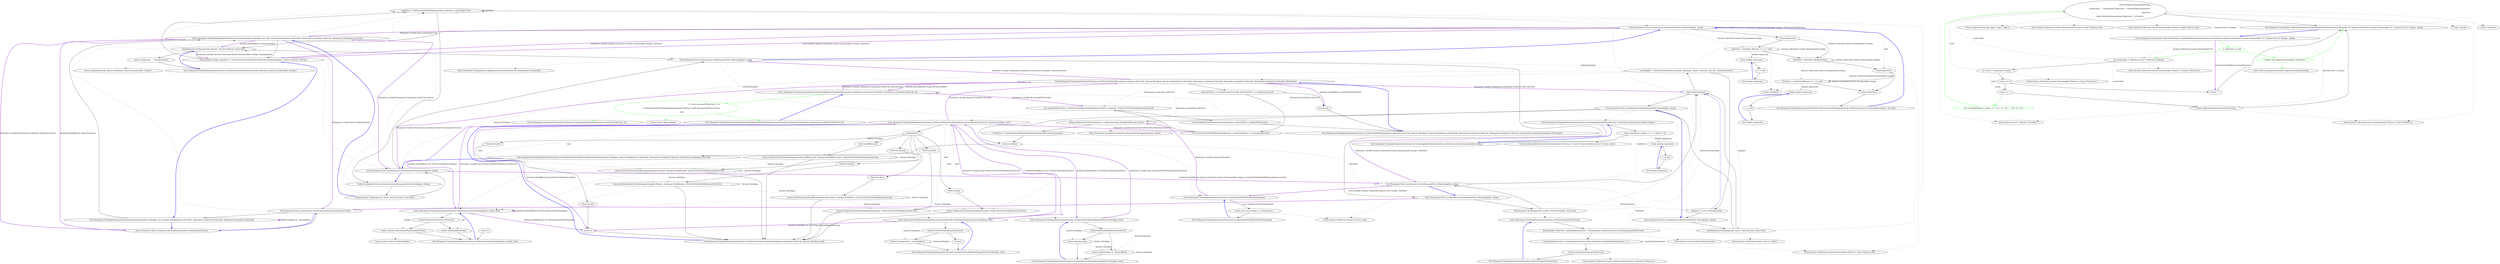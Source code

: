 digraph  {
m0_5 [cluster="Humanizer.TimeSpanHumanizeExtensions.Humanize(System.TimeSpan, int, bool, System.Globalization.CultureInfo, Humanizer.Localisation.TimeUnit, Humanizer.Localisation.TimeUnit)", file="TimeSpanHumanizeExtensions.cs", label="timeParts = SetPrecisionOfTimeSpan(timeParts, precision, countEmptyUnits)", span="45-45"];
m0_27 [cluster="System.Collections.Generic.List<T>.List()", file="TimeSpanHumanizeExtensions.cs", label="Entry System.Collections.Generic.List<T>.List()", span="0-0"];
m0_47 [cluster="Humanizer.TimeSpanHumanizeExtensions.BuildFormatTimePart(Humanizer.Localisation.Formatters.IFormatter, Humanizer.Localisation.TimeUnit, int)", file="TimeSpanHumanizeExtensions.cs", label="Entry Humanizer.TimeSpanHumanizeExtensions.BuildFormatTimePart(Humanizer.Localisation.Formatters.IFormatter, Humanizer.Localisation.TimeUnit, int)", span="155-155"];
m0_82 [cluster="Humanizer.TimeSpanHumanizeExtensions.BuildFormatTimePart(Humanizer.Localisation.Formatters.IFormatter, Humanizer.Localisation.TimeUnit, int)", color=green, community=0, file="TimeSpanHumanizeExtensions.cs", label="17: return amountOfTimeUnits != 0\r\n                ? cultureFormatter.TimeSpanHumanize(timeUnitType, Math.Abs(amountOfTimeUnits))\r\n                : null;", span="158-160"];
m0_83 [cluster="Humanizer.TimeSpanHumanizeExtensions.BuildFormatTimePart(Humanizer.Localisation.Formatters.IFormatter, Humanizer.Localisation.TimeUnit, int)", file="TimeSpanHumanizeExtensions.cs", label="Exit Humanizer.TimeSpanHumanizeExtensions.BuildFormatTimePart(Humanizer.Localisation.Formatters.IFormatter, Humanizer.Localisation.TimeUnit, int)", span="155-155"];
m0_2 [cluster="Humanizer.TimeSpanHumanizeExtensions.Humanize(System.TimeSpan, int, System.Globalization.CultureInfo, Humanizer.Localisation.TimeUnit, Humanizer.Localisation.TimeUnit)", file="TimeSpanHumanizeExtensions.cs", label="Exit Humanizer.TimeSpanHumanizeExtensions.Humanize(System.TimeSpan, int, System.Globalization.CultureInfo, Humanizer.Localisation.TimeUnit, Humanizer.Localisation.TimeUnit)", span="27-27"];
m0_3 [cluster="Humanizer.TimeSpanHumanizeExtensions.Humanize(System.TimeSpan, int, bool, System.Globalization.CultureInfo, Humanizer.Localisation.TimeUnit, Humanizer.Localisation.TimeUnit)", file="TimeSpanHumanizeExtensions.cs", label="Entry Humanizer.TimeSpanHumanizeExtensions.Humanize(System.TimeSpan, int, bool, System.Globalization.CultureInfo, Humanizer.Localisation.TimeUnit, Humanizer.Localisation.TimeUnit)", span="42-42"];
m0_4 [cluster="Humanizer.TimeSpanHumanizeExtensions.Humanize(System.TimeSpan, int, bool, System.Globalization.CultureInfo, Humanizer.Localisation.TimeUnit, Humanizer.Localisation.TimeUnit)", file="TimeSpanHumanizeExtensions.cs", label="IEnumerable<string> timeParts = CreateTheTimePartsWithUperAndLowerLimits(timeSpan, culture, maxUnit, minUnit)", span="44-44"];
m0_66 [cluster="Humanizer.TimeSpanHumanizeExtensions.GetSpecialCaseDaysAsInteger(System.TimeSpan, bool)", file="TimeSpanHumanizeExtensions.cs", label="Entry Humanizer.TimeSpanHumanizeExtensions.GetSpecialCaseDaysAsInteger(System.TimeSpan, bool)", span="129-129"];
m0_72 [cluster="Humanizer.TimeSpanHumanizeExtensions.GetSpecialCaseDaysAsInteger(System.TimeSpan, bool)", file="TimeSpanHumanizeExtensions.cs", label=isTimeUnitToGetTheMaximumTimeUnit, span="131-131"];
m0_73 [cluster="Humanizer.TimeSpanHumanizeExtensions.GetSpecialCaseDaysAsInteger(System.TimeSpan, bool)", file="TimeSpanHumanizeExtensions.cs", label="return timespan.Days;", span="133-133"];
m0_74 [cluster="Humanizer.TimeSpanHumanizeExtensions.GetSpecialCaseDaysAsInteger(System.TimeSpan, bool)", file="TimeSpanHumanizeExtensions.cs", label="return timespan.Days % _daysInAWeek;", span="135-135"];
m0_75 [cluster="Humanizer.TimeSpanHumanizeExtensions.GetSpecialCaseDaysAsInteger(System.TimeSpan, bool)", file="TimeSpanHumanizeExtensions.cs", label="Exit Humanizer.TimeSpanHumanizeExtensions.GetSpecialCaseDaysAsInteger(System.TimeSpan, bool)", span="129-129"];
m0_90 [cluster="System.Collections.Generic.IEnumerable<TSource>.Count<TSource>(System.Func<TSource, bool>)", file="TimeSpanHumanizeExtensions.cs", label="Entry System.Collections.Generic.IEnumerable<TSource>.Count<TSource>(System.Func<TSource, bool>)", span="0-0"];
m0_39 [cluster="System.Collections.Generic.IEnumerable<TSource>.Reverse<TSource>()", file="TimeSpanHumanizeExtensions.cs", label="Entry System.Collections.Generic.IEnumerable<TSource>.Reverse<TSource>()", span="0-0"];
m0_81 [cluster="System.Convert.ToInt32(double)", file="TimeSpanHumanizeExtensions.cs", label="Entry System.Convert.ToInt32(double)", span="0-0"];
m0_37 [cluster="System.Enum.GetValues(System.Type)", file="TimeSpanHumanizeExtensions.cs", label="Entry System.Enum.GetValues(System.Type)", span="0-0"];
m0_0 [cluster="Humanizer.Tests.Localisation.he.DateHumanizeTests.DateHumanizeTests()", file="TimeSpanHumanizeExtensions.cs", label="Entry Humanizer.Tests.Localisation.he.DateHumanizeTests.DateHumanizeTests()", span="9-9"];
m0_1 [cluster="Humanizer.Tests.Localisation.he.DateHumanizeTests.DateHumanizeTests()", file="TimeSpanHumanizeExtensions.cs", label="Exit Humanizer.Tests.Localisation.he.DateHumanizeTests.DateHumanizeTests()", span="9-9"];
m0_15 [cluster="Humanizer.TimeSpanHumanizeExtensions.CreateTheTimePartsWithUperAndLowerLimits(System.TimeSpan, System.Globalization.CultureInfo, Humanizer.Localisation.TimeUnit, Humanizer.Localisation.TimeUnit)", file="TimeSpanHumanizeExtensions.cs", label=timeUnitsEnumTypes, span="57-57"];
m0_16 [cluster="Humanizer.TimeSpanHumanizeExtensions.CreateTheTimePartsWithUperAndLowerLimits(System.TimeSpan, System.Globalization.CultureInfo, Humanizer.Localisation.TimeUnit, Humanizer.Localisation.TimeUnit)", file="TimeSpanHumanizeExtensions.cs", label="var timepart = GetTimeUnitPart(timeUnitType, timespan, culture, maxUnit, minUnit, cultureFormatter)", span="59-59"];
m0_17 [cluster="Humanizer.TimeSpanHumanizeExtensions.CreateTheTimePartsWithUperAndLowerLimits(System.TimeSpan, System.Globalization.CultureInfo, Humanizer.Localisation.TimeUnit, Humanizer.Localisation.TimeUnit)", file="TimeSpanHumanizeExtensions.cs", label="timepart != null || firstValueFound", span="61-61"];
m0_9 [cluster="Humanizer.Tests.Localisation.he.DateHumanizeTests.MinutesAgo(int, string)", file="TimeSpanHumanizeExtensions.cs", label="Entry Humanizer.Tests.Localisation.he.DateHumanizeTests.MinutesAgo(int, string)", span="36-36"];
m0_94 [cluster="Humanizer.TimeSpanHumanizeExtensions.SetPrecisionOfTimeSpan(System.Collections.Generic.IEnumerable<string>, int, bool)", file="TimeSpanHumanizeExtensions.cs", label="!countEmptyUnits", span="175-175"];
m0_95 [cluster="Humanizer.TimeSpanHumanizeExtensions.SetPrecisionOfTimeSpan(System.Collections.Generic.IEnumerable<string>, int, bool)", file="TimeSpanHumanizeExtensions.cs", label="timeParts = timeParts.Where(x => x != null)", span="176-176"];
m0_96 [cluster="Humanizer.TimeSpanHumanizeExtensions.SetPrecisionOfTimeSpan(System.Collections.Generic.IEnumerable<string>, int, bool)", file="TimeSpanHumanizeExtensions.cs", label="timeParts = timeParts.Take(precision)", span="177-177"];
m0_97 [cluster="Humanizer.TimeSpanHumanizeExtensions.SetPrecisionOfTimeSpan(System.Collections.Generic.IEnumerable<string>, int, bool)", file="TimeSpanHumanizeExtensions.cs", label=countEmptyUnits, span="178-178"];
m0_99 [cluster="Humanizer.TimeSpanHumanizeExtensions.SetPrecisionOfTimeSpan(System.Collections.Generic.IEnumerable<string>, int, bool)", file="TimeSpanHumanizeExtensions.cs", label="return timeParts;", span="181-181"];
m0_98 [cluster="Humanizer.TimeSpanHumanizeExtensions.SetPrecisionOfTimeSpan(System.Collections.Generic.IEnumerable<string>, int, bool)", file="TimeSpanHumanizeExtensions.cs", label="timeParts = timeParts.Where(x => x != null)", span="179-179"];
m0_100 [cluster="Humanizer.TimeSpanHumanizeExtensions.SetPrecisionOfTimeSpan(System.Collections.Generic.IEnumerable<string>, int, bool)", file="TimeSpanHumanizeExtensions.cs", label="Exit Humanizer.TimeSpanHumanizeExtensions.SetPrecisionOfTimeSpan(System.Collections.Generic.IEnumerable<string>, int, bool)", span="173-173"];
m0_6 [cluster="Humanizer.Tests.Localisation.he.DateHumanizeTests.HoursAgo(int, string)", file="TimeSpanHumanizeExtensions.cs", label="Entry Humanizer.Tests.Localisation.he.DateHumanizeTests.HoursAgo(int, string)", span="26-26"];
m0_7 [cluster="Humanizer.Tests.Localisation.he.DateHumanizeTests.HoursAgo(int, string)", file="TimeSpanHumanizeExtensions.cs", label="DateHumanize.Verify(expected, hours, TimeUnit.Hour, Tense.Past)", span="28-28"];
m0_10 [cluster="Humanizer.Tests.Localisation.he.DateHumanizeTests.MinutesAgo(int, string)", file="TimeSpanHumanizeExtensions.cs", label="DateHumanize.Verify(expected, minutes, TimeUnit.Minute, Tense.Past)", span="38-38"];
m0_108 [cluster="Humanizer.TimeSpanHumanizeExtensions.ConcatenateTimeSpanParts(System.Collections.Generic.IEnumerable<string>)", file="TimeSpanHumanizeExtensions.cs", label="return string.Join('', '', timeSpanParts);", span="186-186"];
m0_109 [cluster="Humanizer.TimeSpanHumanizeExtensions.ConcatenateTimeSpanParts(System.Collections.Generic.IEnumerable<string>)", file="TimeSpanHumanizeExtensions.cs", label="Exit Humanizer.TimeSpanHumanizeExtensions.ConcatenateTimeSpanParts(System.Collections.Generic.IEnumerable<string>)", span="184-184"];
m0_67 [cluster="Humanizer.TimeSpanHumanizeExtensions.GetSpecialCaseWeeksAsInteger(System.TimeSpan, bool)", file="TimeSpanHumanizeExtensions.cs", label="Entry Humanizer.TimeSpanHumanizeExtensions.GetSpecialCaseWeeksAsInteger(System.TimeSpan, bool)", span="119-119"];
m0_68 [cluster="Humanizer.TimeSpanHumanizeExtensions.GetSpecialCaseWeeksAsInteger(System.TimeSpan, bool)", file="TimeSpanHumanizeExtensions.cs", label=isTimeUnitToGetTheMaximumTimeUnit, span="121-121"];
m0_69 [cluster="Humanizer.TimeSpanHumanizeExtensions.GetSpecialCaseWeeksAsInteger(System.TimeSpan, bool)", file="TimeSpanHumanizeExtensions.cs", label="return timespan.Days / _daysInAWeek;", span="123-123"];
m0_70 [cluster="Humanizer.TimeSpanHumanizeExtensions.GetSpecialCaseWeeksAsInteger(System.TimeSpan, bool)", file="TimeSpanHumanizeExtensions.cs", label="return 0;", span="126-126"];
m0_71 [cluster="Humanizer.TimeSpanHumanizeExtensions.GetSpecialCaseWeeksAsInteger(System.TimeSpan, bool)", file="TimeSpanHumanizeExtensions.cs", label="Exit Humanizer.TimeSpanHumanizeExtensions.GetSpecialCaseWeeksAsInteger(System.TimeSpan, bool)", span="119-119"];
m0_85 [cluster="Humanizer.Localisation.Formatters.IFormatter.TimeSpanHumanize(Humanizer.Localisation.TimeUnit, int)", file="TimeSpanHumanizeExtensions.cs", label="Entry Humanizer.Localisation.Formatters.IFormatter.TimeSpanHumanize(Humanizer.Localisation.TimeUnit, int)", span="36-36"];
m0_101 [cluster="Unk.Where", file="TimeSpanHumanizeExtensions.cs", label="Entry Unk.Where", span=""];
m0_8 [cluster="Humanizer.Tests.Localisation.he.DateHumanizeTests.HoursAgo(int, string)", file="TimeSpanHumanizeExtensions.cs", label="Exit Humanizer.Tests.Localisation.he.DateHumanizeTests.HoursAgo(int, string)", span="26-26"];
m0_11 [cluster="Humanizer.Tests.Localisation.he.DateHumanizeTests.MinutesAgo(int, string)", file="TimeSpanHumanizeExtensions.cs", label="Exit Humanizer.Tests.Localisation.he.DateHumanizeTests.MinutesAgo(int, string)", span="36-36"];
m0_19 [cluster="Humanizer.Tests.Localisation.he.DateHumanizeTests.YearsAgo(int, string)", file="TimeSpanHumanizeExtensions.cs", label="DateHumanize.Verify(expected, years, TimeUnit.Year, Tense.Past)", span="68-68"];
m0_13 [cluster="Humanizer.Tests.Localisation.he.DateHumanizeTests.MonthsAgo(int, string)", file="TimeSpanHumanizeExtensions.cs", label="DateHumanize.Verify(expected, months, TimeUnit.Month, Tense.Past)", span="48-48"];
m0_14 [cluster="Humanizer.Tests.Localisation.he.DateHumanizeTests.MonthsAgo(int, string)", file="TimeSpanHumanizeExtensions.cs", label="Exit Humanizer.Tests.Localisation.he.DateHumanizeTests.MonthsAgo(int, string)", span="46-46"];
m0_20 [cluster="Humanizer.Tests.Localisation.he.DateHumanizeTests.YearsAgo(int, string)", file="TimeSpanHumanizeExtensions.cs", label="Exit Humanizer.Tests.Localisation.he.DateHumanizeTests.YearsAgo(int, string)", span="66-66"];
m0_12 [cluster="Humanizer.Tests.Localisation.he.DateHumanizeTests.MonthsAgo(int, string)", file="TimeSpanHumanizeExtensions.cs", label="Entry Humanizer.Tests.Localisation.he.DateHumanizeTests.MonthsAgo(int, string)", span="46-46"];
m0_21 [cluster="Humanizer.TimeSpanHumanizeExtensions.CreateTheTimePartsWithUperAndLowerLimits(System.TimeSpan, System.Globalization.CultureInfo, Humanizer.Localisation.TimeUnit, Humanizer.Localisation.TimeUnit)", file="TimeSpanHumanizeExtensions.cs", label="string noTimeValueCultureFarmated = cultureFormatter.TimeSpanHumanize_Zero()", span="69-69"];
m0_18 [cluster="Humanizer.Tests.Localisation.he.DateHumanizeTests.YearsAgo(int, string)", file="TimeSpanHumanizeExtensions.cs", label="Entry Humanizer.Tests.Localisation.he.DateHumanizeTests.YearsAgo(int, string)", span="66-66"];
m0_23 [cluster="Humanizer.TimeSpanHumanizeExtensions.CreateTheTimePartsWithUperAndLowerLimits(System.TimeSpan, System.Globalization.CultureInfo, Humanizer.Localisation.TimeUnit, Humanizer.Localisation.TimeUnit)", file="TimeSpanHumanizeExtensions.cs", label="return timeParts;", span="72-72"];
m0_22 [cluster="Humanizer.TimeSpanHumanizeExtensions.CreateTheTimePartsWithUperAndLowerLimits(System.TimeSpan, System.Globalization.CultureInfo, Humanizer.Localisation.TimeUnit, Humanizer.Localisation.TimeUnit)", file="TimeSpanHumanizeExtensions.cs", label="timeParts = CreateTimePartsWithNoTimeValue(noTimeValueCultureFarmated)", span="70-70"];
m0_24 [cluster="Humanizer.TimeSpanHumanizeExtensions.CreateTheTimePartsWithUperAndLowerLimits(System.TimeSpan, System.Globalization.CultureInfo, Humanizer.Localisation.TimeUnit, Humanizer.Localisation.TimeUnit)", file="TimeSpanHumanizeExtensions.cs", label="Exit Humanizer.TimeSpanHumanizeExtensions.CreateTheTimePartsWithUperAndLowerLimits(System.TimeSpan, System.Globalization.CultureInfo, Humanizer.Localisation.TimeUnit, Humanizer.Localisation.TimeUnit)", span="50-50"];
m0_84 [cluster="System.Math.Abs(int)", file="TimeSpanHumanizeExtensions.cs", label="Entry System.Math.Abs(int)", span="0-0"];
m0_38 [cluster="System.Collections.Generic.IEnumerable<TSource>.Take<TSource>(int)", file="TimeSpanHumanizeExtensions.cs", label="Entry System.Collections.Generic.IEnumerable<TSource>.Take<TSource>(int)", span="0-0"];
m0_110 [cluster="string.Join(string, System.Collections.Generic.IEnumerable<string>)", file="TimeSpanHumanizeExtensions.cs", label="Entry string.Join(string, System.Collections.Generic.IEnumerable<string>)", span="0-0"];
m0_26 [cluster="Humanizer.TimeSpanHumanizeExtensions.GetEnumTypesForTimeUnit()", file="TimeSpanHumanizeExtensions.cs", label="Entry Humanizer.TimeSpanHumanizeExtensions.GetEnumTypesForTimeUnit()", span="75-75"];
m0_33 [cluster="Humanizer.TimeSpanHumanizeExtensions.GetEnumTypesForTimeUnit()", file="TimeSpanHumanizeExtensions.cs", label="IEnumerable<TimeUnit> enumTypeEnumerator = (IEnumerable<TimeUnit>)Enum.GetValues(typeof(TimeUnit))", span="77-77"];
m0_35 [cluster="Humanizer.TimeSpanHumanizeExtensions.GetEnumTypesForTimeUnit()", file="TimeSpanHumanizeExtensions.cs", label="return enumTypeEnumerator.Reverse();", span="80-80"];
m0_34 [cluster="Humanizer.TimeSpanHumanizeExtensions.GetEnumTypesForTimeUnit()", file="TimeSpanHumanizeExtensions.cs", label="enumTypeEnumerator = enumTypeEnumerator.Take(_lastTimeUnitTypeIndexImplemented + 1)", span="78-78"];
m0_36 [cluster="Humanizer.TimeSpanHumanizeExtensions.GetEnumTypesForTimeUnit()", file="TimeSpanHumanizeExtensions.cs", label="Exit Humanizer.TimeSpanHumanizeExtensions.GetEnumTypesForTimeUnit()", span="75-75"];
m0_46 [cluster="Humanizer.TimeSpanHumanizeExtensions.GetTimeUnitNumericalValue(Humanizer.Localisation.TimeUnit, System.TimeSpan, bool)", file="TimeSpanHumanizeExtensions.cs", label="Entry Humanizer.TimeSpanHumanizeExtensions.GetTimeUnitNumericalValue(Humanizer.Localisation.TimeUnit, System.TimeSpan, bool)", span="94-94"];
m0_48 [cluster="Humanizer.TimeSpanHumanizeExtensions.GetTimeUnitNumericalValue(Humanizer.Localisation.TimeUnit, System.TimeSpan, bool)", file="TimeSpanHumanizeExtensions.cs", label=timeUnitToGet, span="96-96"];
m0_50 [cluster="Humanizer.TimeSpanHumanizeExtensions.GetTimeUnitNumericalValue(Humanizer.Localisation.TimeUnit, System.TimeSpan, bool)", file="TimeSpanHumanizeExtensions.cs", label="return GetNormalCaseTimeAsInteger(timespan.Milliseconds, timespan.TotalMilliseconds, isTimeUnitToGetTheMaximumTimeUnit);", span="99-99"];
m0_52 [cluster="Humanizer.TimeSpanHumanizeExtensions.GetTimeUnitNumericalValue(Humanizer.Localisation.TimeUnit, System.TimeSpan, bool)", file="TimeSpanHumanizeExtensions.cs", label="return GetNormalCaseTimeAsInteger(timespan.Seconds, timespan.TotalSeconds, isTimeUnitToGetTheMaximumTimeUnit);", span="101-101"];
m0_54 [cluster="Humanizer.TimeSpanHumanizeExtensions.GetTimeUnitNumericalValue(Humanizer.Localisation.TimeUnit, System.TimeSpan, bool)", file="TimeSpanHumanizeExtensions.cs", label="return GetNormalCaseTimeAsInteger(timespan.Minutes, timespan.TotalMinutes, isTimeUnitToGetTheMaximumTimeUnit);", span="103-103"];
m0_56 [cluster="Humanizer.TimeSpanHumanizeExtensions.GetTimeUnitNumericalValue(Humanizer.Localisation.TimeUnit, System.TimeSpan, bool)", file="TimeSpanHumanizeExtensions.cs", label="return GetNormalCaseTimeAsInteger(timespan.Hours, timespan.TotalHours, isTimeUnitToGetTheMaximumTimeUnit);", span="105-105"];
m0_58 [cluster="Humanizer.TimeSpanHumanizeExtensions.GetTimeUnitNumericalValue(Humanizer.Localisation.TimeUnit, System.TimeSpan, bool)", file="TimeSpanHumanizeExtensions.cs", label="return GetSpecialCaseDaysAsInteger(timespan, isTimeUnitToGetTheMaximumTimeUnit);", span="107-107"];
m0_60 [cluster="Humanizer.TimeSpanHumanizeExtensions.GetTimeUnitNumericalValue(Humanizer.Localisation.TimeUnit, System.TimeSpan, bool)", file="TimeSpanHumanizeExtensions.cs", label="return GetSpecialCaseWeeksAsInteger(timespan, isTimeUnitToGetTheMaximumTimeUnit);", span="109-109"];
m0_63 [cluster="Humanizer.TimeSpanHumanizeExtensions.GetTimeUnitNumericalValue(Humanizer.Localisation.TimeUnit, System.TimeSpan, bool)", file="TimeSpanHumanizeExtensions.cs", label="return 0;", span="115-115"];
m0_49 [cluster="Humanizer.TimeSpanHumanizeExtensions.GetTimeUnitNumericalValue(Humanizer.Localisation.TimeUnit, System.TimeSpan, bool)", file="TimeSpanHumanizeExtensions.cs", label="TimeUnit.Millisecond", span="98-98"];
m0_51 [cluster="Humanizer.TimeSpanHumanizeExtensions.GetTimeUnitNumericalValue(Humanizer.Localisation.TimeUnit, System.TimeSpan, bool)", file="TimeSpanHumanizeExtensions.cs", label="TimeUnit.Second", span="100-100"];
m0_53 [cluster="Humanizer.TimeSpanHumanizeExtensions.GetTimeUnitNumericalValue(Humanizer.Localisation.TimeUnit, System.TimeSpan, bool)", file="TimeSpanHumanizeExtensions.cs", label="TimeUnit.Minute", span="102-102"];
m0_55 [cluster="Humanizer.TimeSpanHumanizeExtensions.GetTimeUnitNumericalValue(Humanizer.Localisation.TimeUnit, System.TimeSpan, bool)", file="TimeSpanHumanizeExtensions.cs", label="TimeUnit.Hour", span="104-104"];
m0_57 [cluster="Humanizer.TimeSpanHumanizeExtensions.GetTimeUnitNumericalValue(Humanizer.Localisation.TimeUnit, System.TimeSpan, bool)", file="TimeSpanHumanizeExtensions.cs", label="TimeUnit.Day", span="106-106"];
m0_59 [cluster="Humanizer.TimeSpanHumanizeExtensions.GetTimeUnitNumericalValue(Humanizer.Localisation.TimeUnit, System.TimeSpan, bool)", file="TimeSpanHumanizeExtensions.cs", label="TimeUnit.Week", span="108-108"];
m0_61 [cluster="Humanizer.TimeSpanHumanizeExtensions.GetTimeUnitNumericalValue(Humanizer.Localisation.TimeUnit, System.TimeSpan, bool)", file="TimeSpanHumanizeExtensions.cs", label="TimeUnit.Month", span="110-110"];
m0_62 [cluster="Humanizer.TimeSpanHumanizeExtensions.GetTimeUnitNumericalValue(Humanizer.Localisation.TimeUnit, System.TimeSpan, bool)", file="TimeSpanHumanizeExtensions.cs", label="TimeUnit.Year", span="112-112"];
m0_64 [cluster="Humanizer.TimeSpanHumanizeExtensions.GetTimeUnitNumericalValue(Humanizer.Localisation.TimeUnit, System.TimeSpan, bool)", file="TimeSpanHumanizeExtensions.cs", label="Exit Humanizer.TimeSpanHumanizeExtensions.GetTimeUnitNumericalValue(Humanizer.Localisation.TimeUnit, System.TimeSpan, bool)", span="94-94"];
m0_105 [cluster="lambda expression", file="TimeSpanHumanizeExtensions.cs", label="Entry lambda expression", span="179-179"];
m0_91 [cluster="lambda expression", file="TimeSpanHumanizeExtensions.cs", label="Entry lambda expression", span="170-170"];
m0_102 [cluster="lambda expression", file="TimeSpanHumanizeExtensions.cs", label="Entry lambda expression", span="176-176"];
m0_93 [cluster="lambda expression", file="TimeSpanHumanizeExtensions.cs", label="Exit lambda expression", span="170-170"];
m0_92 [cluster="lambda expression", file="TimeSpanHumanizeExtensions.cs", label="x != null", span="170-170"];
m0_104 [cluster="lambda expression", file="TimeSpanHumanizeExtensions.cs", label="Exit lambda expression", span="176-176"];
m0_103 [cluster="lambda expression", file="TimeSpanHumanizeExtensions.cs", label="x != null", span="176-176"];
m0_106 [cluster="lambda expression", file="TimeSpanHumanizeExtensions.cs", label="x != null", span="179-179"];
m0_107 [cluster="lambda expression", file="TimeSpanHumanizeExtensions.cs", label="Exit lambda expression", span="179-179"];
m0_32 [cluster="Humanizer.TimeSpanHumanizeExtensions.CreateTimePartsWithNoTimeValue(string)", file="TimeSpanHumanizeExtensions.cs", label="Entry Humanizer.TimeSpanHumanizeExtensions.CreateTimePartsWithNoTimeValue(string)", span="163-163"];
m0_86 [cluster="Humanizer.TimeSpanHumanizeExtensions.CreateTimePartsWithNoTimeValue(string)", file="TimeSpanHumanizeExtensions.cs", label="return new List<string>() { noTimeValue };", span="165-165"];
m0_87 [cluster="Humanizer.TimeSpanHumanizeExtensions.CreateTimePartsWithNoTimeValue(string)", file="TimeSpanHumanizeExtensions.cs", label="Exit Humanizer.TimeSpanHumanizeExtensions.CreateTimePartsWithNoTimeValue(string)", span="163-163"];
m0_25 [cluster="Humanizer.Configuration.Configurator.GetFormatter(System.Globalization.CultureInfo)", file="TimeSpanHumanizeExtensions.cs", label="Entry Humanizer.Configuration.Configurator.GetFormatter(System.Globalization.CultureInfo)", span="66-66"];
m0_30 [cluster="Humanizer.TimeSpanHumanizeExtensions.IsContainingOnlyNullValue(System.Collections.Generic.IEnumerable<string>)", file="TimeSpanHumanizeExtensions.cs", label="Entry Humanizer.TimeSpanHumanizeExtensions.IsContainingOnlyNullValue(System.Collections.Generic.IEnumerable<string>)", span="168-168"];
m0_88 [cluster="Humanizer.TimeSpanHumanizeExtensions.IsContainingOnlyNullValue(System.Collections.Generic.IEnumerable<string>)", file="TimeSpanHumanizeExtensions.cs", label="return (timeParts.Count(x => x != null) == 0);", span="170-170"];
m0_89 [cluster="Humanizer.TimeSpanHumanizeExtensions.IsContainingOnlyNullValue(System.Collections.Generic.IEnumerable<string>)", file="TimeSpanHumanizeExtensions.cs", label="Exit Humanizer.TimeSpanHumanizeExtensions.IsContainingOnlyNullValue(System.Collections.Generic.IEnumerable<string>)", span="168-168"];
m0_28 [cluster="Humanizer.TimeSpanHumanizeExtensions.GetTimeUnitPart(Humanizer.Localisation.TimeUnit, System.TimeSpan, System.Globalization.CultureInfo, Humanizer.Localisation.TimeUnit, Humanizer.Localisation.TimeUnit, Humanizer.Localisation.Formatters.IFormatter)", file="TimeSpanHumanizeExtensions.cs", label="Entry Humanizer.TimeSpanHumanizeExtensions.GetTimeUnitPart(Humanizer.Localisation.TimeUnit, System.TimeSpan, System.Globalization.CultureInfo, Humanizer.Localisation.TimeUnit, Humanizer.Localisation.TimeUnit, Humanizer.Localisation.Formatters.IFormatter)", span="83-83"];
m0_43 [cluster="Humanizer.TimeSpanHumanizeExtensions.GetTimeUnitPart(Humanizer.Localisation.TimeUnit, System.TimeSpan, System.Globalization.CultureInfo, Humanizer.Localisation.TimeUnit, Humanizer.Localisation.TimeUnit, Humanizer.Localisation.Formatters.IFormatter)", file="TimeSpanHumanizeExtensions.cs", label="return BuildFormatTimePart(cultureFormatter, timeUnitToGet, numberOfTimeUnits);", span="89-89"];
m0_42 [cluster="Humanizer.TimeSpanHumanizeExtensions.GetTimeUnitPart(Humanizer.Localisation.TimeUnit, System.TimeSpan, System.Globalization.CultureInfo, Humanizer.Localisation.TimeUnit, Humanizer.Localisation.TimeUnit, Humanizer.Localisation.Formatters.IFormatter)", file="TimeSpanHumanizeExtensions.cs", label="var numberOfTimeUnits = GetTimeUnitNumericalValue(timeUnitToGet, timespan, isTimeUnitToGetTheMaximumTimeUnit)", span="88-88"];
m0_40 [cluster="Humanizer.TimeSpanHumanizeExtensions.GetTimeUnitPart(Humanizer.Localisation.TimeUnit, System.TimeSpan, System.Globalization.CultureInfo, Humanizer.Localisation.TimeUnit, Humanizer.Localisation.TimeUnit, Humanizer.Localisation.Formatters.IFormatter)", file="TimeSpanHumanizeExtensions.cs", label="timeUnitToGet <= maximumTimeUnit && timeUnitToGet >= minimumTimeUnit", span="85-85"];
m0_41 [cluster="Humanizer.TimeSpanHumanizeExtensions.GetTimeUnitPart(Humanizer.Localisation.TimeUnit, System.TimeSpan, System.Globalization.CultureInfo, Humanizer.Localisation.TimeUnit, Humanizer.Localisation.TimeUnit, Humanizer.Localisation.Formatters.IFormatter)", file="TimeSpanHumanizeExtensions.cs", label="var isTimeUnitToGetTheMaximumTimeUnit = (timeUnitToGet == maximumTimeUnit)", span="87-87"];
m0_44 [cluster="Humanizer.TimeSpanHumanizeExtensions.GetTimeUnitPart(Humanizer.Localisation.TimeUnit, System.TimeSpan, System.Globalization.CultureInfo, Humanizer.Localisation.TimeUnit, Humanizer.Localisation.TimeUnit, Humanizer.Localisation.Formatters.IFormatter)", file="TimeSpanHumanizeExtensions.cs", label="return null;", span="91-91"];
m0_45 [cluster="Humanizer.TimeSpanHumanizeExtensions.GetTimeUnitPart(Humanizer.Localisation.TimeUnit, System.TimeSpan, System.Globalization.CultureInfo, Humanizer.Localisation.TimeUnit, Humanizer.Localisation.TimeUnit, Humanizer.Localisation.Formatters.IFormatter)", file="TimeSpanHumanizeExtensions.cs", label="Exit Humanizer.TimeSpanHumanizeExtensions.GetTimeUnitPart(Humanizer.Localisation.TimeUnit, System.TimeSpan, System.Globalization.CultureInfo, Humanizer.Localisation.TimeUnit, Humanizer.Localisation.TimeUnit, Humanizer.Localisation.Formatters.IFormatter)", span="83-83"];
m0_29 [cluster="System.Collections.Generic.List<T>.Add(T)", file="TimeSpanHumanizeExtensions.cs", label="Entry System.Collections.Generic.List<T>.Add(T)", span="0-0"];
m0_31 [cluster="Humanizer.Localisation.Formatters.IFormatter.TimeSpanHumanize_Zero()", file="TimeSpanHumanizeExtensions.cs", label="Entry Humanizer.Localisation.Formatters.IFormatter.TimeSpanHumanize_Zero()", span="28-28"];
m0_65 [cluster="Humanizer.TimeSpanHumanizeExtensions.GetNormalCaseTimeAsInteger(int, double, bool)", file="TimeSpanHumanizeExtensions.cs", label="Entry Humanizer.TimeSpanHumanizeExtensions.GetNormalCaseTimeAsInteger(int, double, bool)", span="138-138"];
m0_76 [cluster="Humanizer.TimeSpanHumanizeExtensions.GetNormalCaseTimeAsInteger(int, double, bool)", file="TimeSpanHumanizeExtensions.cs", label=isTimeUnitToGetTheMaximumTimeUnit, span="140-140"];
m0_77 [cluster="Humanizer.TimeSpanHumanizeExtensions.GetNormalCaseTimeAsInteger(int, double, bool)", file="TimeSpanHumanizeExtensions.cs", label="return Convert.ToInt32(totalTimeNumberOfUnits);", span="144-144"];
m0_78 [cluster="Humanizer.TimeSpanHumanizeExtensions.GetNormalCaseTimeAsInteger(int, double, bool)", file="TimeSpanHumanizeExtensions.cs", label="return timeNumberOfUnits;", span="152-152"];
m0_79 [cluster="Humanizer.TimeSpanHumanizeExtensions.GetNormalCaseTimeAsInteger(int, double, bool)", file="TimeSpanHumanizeExtensions.cs", label="return 0;", span="149-149"];
m0_80 [cluster="Humanizer.TimeSpanHumanizeExtensions.GetNormalCaseTimeAsInteger(int, double, bool)", file="TimeSpanHumanizeExtensions.cs", label="Exit Humanizer.TimeSpanHumanizeExtensions.GetNormalCaseTimeAsInteger(int, double, bool)", span="138-138"];
m1_23 [cluster="string.Format(string, object, object, object)", file="TimeSpanHumanizeTests.cs", label="Entry string.Format(string, object, object, object)", span="0-0"];
m1_19 [cluster="System.Collections.Generic.IEnumerable<TSource>.Take<TSource>(int)", file="TimeSpanHumanizeTests.cs", label="Entry System.Collections.Generic.IEnumerable<TSource>.Take<TSource>(int)", span="0-0"];
m1_22 [cluster="System.Collections.Generic.IEnumerable<TSource>.Skip<TSource>(int)", file="TimeSpanHumanizeTests.cs", label="Entry System.Collections.Generic.IEnumerable<TSource>.Skip<TSource>(int)", span="0-0"];
m1_18 [cluster="System.Func<T, TResult>.Invoke(T)", file="TimeSpanHumanizeTests.cs", label="Entry System.Func<T, TResult>.Invoke(T)", span="0-0"];
m1_14 [cluster="System.ArgumentException.ArgumentException(string)", file="TimeSpanHumanizeTests.cs", label="Entry System.ArgumentException.ArgumentException(string)", span="0-0"];
m1_2 [cluster="Humanizer.Localisation.CollectionFormatters.OxfordStyleCollectionFormatter.Humanize<T>(System.Collections.Generic.IEnumerable<T>, System.Func<T, string>, string)", file="TimeSpanHumanizeTests.cs", label="Entry Humanizer.Localisation.CollectionFormatters.OxfordStyleCollectionFormatter.Humanize<T>(System.Collections.Generic.IEnumerable<T>, System.Func<T, string>, string)", span="13-13"];
m1_3 [cluster="Humanizer.Localisation.CollectionFormatters.OxfordStyleCollectionFormatter.Humanize<T>(System.Collections.Generic.IEnumerable<T>, System.Func<T, string>, string)", color=green, community=0, file="TimeSpanHumanizeTests.cs", label="3: collection == null", span="15-15"];
m1_4 [cluster="Humanizer.Localisation.CollectionFormatters.OxfordStyleCollectionFormatter.Humanize<T>(System.Collections.Generic.IEnumerable<T>, System.Func<T, string>, string)", color=green, community=0, file="TimeSpanHumanizeTests.cs", label="3: throw new ArgumentException(''collection'');", span="16-16"];
m1_5 [cluster="Humanizer.Localisation.CollectionFormatters.OxfordStyleCollectionFormatter.Humanize<T>(System.Collections.Generic.IEnumerable<T>, System.Func<T, string>, string)", file="TimeSpanHumanizeTests.cs", label="var enumerable = collection as T[] ?? collection.ToArray()", span="18-18"];
m1_11 [cluster="Humanizer.Localisation.CollectionFormatters.OxfordStyleCollectionFormatter.Humanize<T>(System.Collections.Generic.IEnumerable<T>, System.Func<T, string>, string)", color=green, community=0, file="TimeSpanHumanizeTests.cs", label="19: var formatString = count > 2 ? ''{0}, {1} {2}'' : ''{0} {1} {2}''", span="28-28"];
m1_6 [cluster="Humanizer.Localisation.CollectionFormatters.OxfordStyleCollectionFormatter.Humanize<T>(System.Collections.Generic.IEnumerable<T>, System.Func<T, string>, string)", file="TimeSpanHumanizeTests.cs", label="var count = enumerable.Count()", span="20-20"];
m1_9 [cluster="Humanizer.Localisation.CollectionFormatters.OxfordStyleCollectionFormatter.Humanize<T>(System.Collections.Generic.IEnumerable<T>, System.Func<T, string>, string)", file="TimeSpanHumanizeTests.cs", label="count == 1", span="25-25"];
m1_12 [cluster="Humanizer.Localisation.CollectionFormatters.OxfordStyleCollectionFormatter.Humanize<T>(System.Collections.Generic.IEnumerable<T>, System.Func<T, string>, string)", file="TimeSpanHumanizeTests.cs", label="return string.Format(formatString,\r\n                string.Join('', '', enumerable.Take(count - 1).Select(objectFormatter)),\r\n                separator,\r\n                objectFormatter(enumerable.Skip(count - 1).First()));", span="30-33"];
m1_10 [cluster="Humanizer.Localisation.CollectionFormatters.OxfordStyleCollectionFormatter.Humanize<T>(System.Collections.Generic.IEnumerable<T>, System.Func<T, string>, string)", file="TimeSpanHumanizeTests.cs", label="return objectFormatter(enumerable.First());", span="26-26"];
m1_8 [cluster="Humanizer.Localisation.CollectionFormatters.OxfordStyleCollectionFormatter.Humanize<T>(System.Collections.Generic.IEnumerable<T>, System.Func<T, string>, string)", file="TimeSpanHumanizeTests.cs", label="return '''';", span="23-23"];
m1_7 [cluster="Humanizer.Localisation.CollectionFormatters.OxfordStyleCollectionFormatter.Humanize<T>(System.Collections.Generic.IEnumerable<T>, System.Func<T, string>, string)", file="TimeSpanHumanizeTests.cs", label="count == 0", span="22-22"];
m1_13 [cluster="Humanizer.Localisation.CollectionFormatters.OxfordStyleCollectionFormatter.Humanize<T>(System.Collections.Generic.IEnumerable<T>, System.Func<T, string>, string)", file="TimeSpanHumanizeTests.cs", label="Exit Humanizer.Localisation.CollectionFormatters.OxfordStyleCollectionFormatter.Humanize<T>(System.Collections.Generic.IEnumerable<T>, System.Func<T, string>, string)", span="13-13"];
m1_21 [cluster="Unk.Join", file="TimeSpanHumanizeTests.cs", label="Entry Unk.Join", span=""];
m1_17 [cluster="System.Collections.Generic.IEnumerable<TSource>.First<TSource>()", file="TimeSpanHumanizeTests.cs", label="Entry System.Collections.Generic.IEnumerable<TSource>.First<TSource>()", span="0-0"];
m1_15 [cluster="System.Collections.Generic.IEnumerable<TSource>.ToArray<TSource>()", file="TimeSpanHumanizeTests.cs", label="Entry System.Collections.Generic.IEnumerable<TSource>.ToArray<TSource>()", span="0-0"];
m1_16 [cluster="System.Collections.Generic.IEnumerable<TSource>.Count<TSource>()", file="TimeSpanHumanizeTests.cs", label="Entry System.Collections.Generic.IEnumerable<TSource>.Count<TSource>()", span="0-0"];
m1_20 [cluster="Unk.Select", file="TimeSpanHumanizeTests.cs", label="Entry Unk.Select", span=""];
m0_5 -> m0_9  [key=2, style=dotted];
m0_5 -> m0_5  [color=darkseagreen4, key=1, label=timeParts, style=dashed];
m0_5 -> m0_6  [key=0, style=solid];
m0_47 -> m0_82  [color=green, key=0, style=solid];
m0_47 -> m0_28  [color=darkorchid, key=3, label="Parameter variable Humanizer.Localisation.TimeUnit timeUnitType", style=bold];
m0_47 -> m0_42  [color=darkorchid, key=3, label="Parameter variable int amountOfTimeUnits", style=bold];
m0_82 -> m0_83  [color=green, key=0, style=solid];
m0_82 -> m0_84  [color=green, key=2, style=dotted];
m0_82 -> m0_85  [color=green, key=2, style=dotted];
m0_83 -> m0_47  [color=blue, key=0, style=bold];
m0_2 -> m0_3  [key=0, style=solid];
m0_2 -> m0_2  [color=darkorchid, key=3, label="Field variable int _daysInAWeek", style=bold];
m0_2 -> m0_0  [color=blue, key=0, style=bold];
m0_3 -> m0_4  [key=0, style=solid];
m0_3 -> m0_5  [key=2, style=dotted];
m0_3 -> m0_0  [color=darkorchid, key=3, label="Parameter variable Humanizer.Localisation.TimeUnit minUnit", style=bold];
m0_3 -> m0_1  [color=darkorchid, key=3, label="Parameter variable bool countEmptyUnits", style=bold];
m0_3 -> m0_10  [color=darkorchid, key=3, label="method methodReturn string Humanize", style=bold];
m0_4 -> m0_2  [color=blue, key=0, style=bold];
m0_4 -> m0_8  [key=2, style=dotted];
m0_4 -> m0_5  [key=0, style=solid];
m0_4 -> m0_9  [color=darkorchid, key=3, label="Local variable System.Collections.Generic.IEnumerable<string> timeParts", style=bold];
m0_66 -> m0_46  [color=darkorchid, key=3, label="Parameter variable bool isTimeUnitToGetTheMaximumTimeUnit", style=bold];
m0_66 -> m0_72  [key=0, style=solid];
m0_66 -> m0_73  [color=darkseagreen4, key=1, label="System.TimeSpan", style=dashed];
m0_66 -> m0_74  [color=darkseagreen4, key=1, label="System.TimeSpan", style=dashed];
m0_72 -> m0_73  [key=0, style=solid];
m0_72 -> m0_74  [key=0, style=solid];
m0_73 -> m0_75  [key=0, style=solid];
m0_73 -> m0_73  [color=darkseagreen4, key=1, label="System.TimeSpan", style=dashed];
m0_73 -> m0_74  [color=darkseagreen4, key=1, label="System.TimeSpan", style=dashed];
m0_74 -> m0_75  [key=0, style=solid];
m0_74 -> m0_74  [color=darkseagreen4, key=1, label="System.TimeSpan", style=dashed];
m0_75 -> m0_66  [color=blue, key=0, style=bold];
m0_0 -> m0_3  [color=darkorchid, key=3, label="method methodReturn string Humanize", style=bold];
m0_0 -> m0_1  [key=0, style=solid];
m0_1 -> m0_3  [key=2, style=dotted];
m0_1 -> m0_2  [key=0, style=solid];
m0_1 -> m0_0  [color=blue, key=0, style=bold];
m0_15 -> m0_16  [key=0, style=solid];
m0_15 -> m0_20  [key=0, style=solid];
m0_16 -> m0_17  [key=0, style=solid];
m0_16 -> m0_5  [key=2, style=dotted];
m0_16 -> m0_28  [key=2, style=dotted];
m0_16 -> m0_19  [color=darkseagreen4, key=1, label=timepart, style=dashed];
m0_17 -> m0_15  [color=blue, key=0, style=solid];
m0_17 -> m0_18  [key=0, style=solid];
m0_9 -> m0_4  [color=darkorchid, key=3, label="Parameter variable System.Collections.Generic.IEnumerable<string> timeParts", style=bold];
m0_9 -> m0_3  [color=darkorchid, key=3, label="Parameter variable bool countEmptyUnits", style=bold];
m0_9 -> m0_9  [color=darkorchid, key=3, label="method methodReturn System.Collections.Generic.IEnumerable<string> SetPrecisionOfTimeSpan", style=bold];
m0_9 -> m0_94  [key=0, style=solid];
m0_9 -> m0_95  [color=darkseagreen4, key=1, label="System.Collections.Generic.IEnumerable<string>", style=dashed];
m0_9 -> m0_96  [color=darkseagreen4, key=1, label="System.Collections.Generic.IEnumerable<string>", style=dashed];
m0_9 -> m0_97  [color=darkseagreen4, key=1, label=bool, style=dashed];
m0_9 -> m0_10  [key=0, style=solid];
m0_94 -> m0_95  [key=0, style=solid];
m0_94 -> m0_96  [key=0, style=solid];
m0_95 -> m0_95  [color=darkseagreen4, key=1, label="System.Collections.Generic.IEnumerable<string>", style=dashed];
m0_95 -> m0_96  [key=0, style=solid];
m0_95 -> m0_101  [key=2, style=dotted];
m0_95 -> m0_102  [color=darkseagreen4, key=1, label="lambda expression", style=dashed];
m0_96 -> m0_96  [color=darkseagreen4, key=1, label="System.Collections.Generic.IEnumerable<string>", style=dashed];
m0_96 -> m0_97  [key=0, style=solid];
m0_96 -> m0_38  [key=2, style=dotted];
m0_96 -> m0_98  [color=darkseagreen4, key=1, label="System.Collections.Generic.IEnumerable<string>", style=dashed];
m0_96 -> m0_99  [color=darkseagreen4, key=1, label="System.Collections.Generic.IEnumerable<string>", style=dashed];
m0_97 -> m0_98  [key=0, style=solid];
m0_97 -> m0_99  [key=0, style=solid];
m0_99 -> m0_100  [key=0, style=solid];
m0_98 -> m0_99  [key=0, style=solid];
m0_98 -> m0_101  [key=2, style=dotted];
m0_98 -> m0_98  [color=darkseagreen4, key=1, label="System.Collections.Generic.IEnumerable<string>", style=dashed];
m0_98 -> m0_105  [color=darkseagreen4, key=1, label="lambda expression", style=dashed];
m0_100 -> m0_9  [color=blue, key=0, style=bold];
m0_6 -> m0_10  [key=2, style=dotted];
m0_6 -> m0_7  [key=0, style=solid];
m0_7 -> m0_3  [color=blue, key=0, style=bold];
m0_7 -> m0_8  [key=0, style=solid];
m0_7 -> m0_5  [key=2, style=dotted];
m0_10 -> m0_4  [color=darkorchid, key=3, label="Parameter variable System.Collections.Generic.IEnumerable<string> timeSpanParts", style=bold];
m0_10 -> m0_108  [key=0, style=solid];
m0_10 -> m0_11  [key=0, style=solid];
m0_10 -> m0_5  [key=2, style=dotted];
m0_108 -> m0_109  [key=0, style=solid];
m0_108 -> m0_110  [key=2, style=dotted];
m0_109 -> m0_10  [color=blue, key=0, style=bold];
m0_67 -> m0_46  [color=darkorchid, key=3, label="Parameter variable bool isTimeUnitToGetTheMaximumTimeUnit", style=bold];
m0_67 -> m0_68  [key=0, style=solid];
m0_67 -> m0_69  [color=darkseagreen4, key=1, label="System.TimeSpan", style=dashed];
m0_67 -> m0_63  [color=darkorchid, key=3, label="method methodReturn int GetSpecialCaseWeeksAsInteger", style=bold];
m0_68 -> m0_69  [key=0, style=solid];
m0_68 -> m0_70  [key=0, style=solid];
m0_69 -> m0_71  [key=0, style=solid];
m0_69 -> m0_69  [color=darkseagreen4, key=1, label="System.TimeSpan", style=dashed];
m0_70 -> m0_71  [key=0, style=solid];
m0_71 -> m0_67  [color=blue, key=0, style=bold];
m0_8 -> m0_16  [color=darkseagreen4, key=1, label="System.TimeSpan", style=dashed];
m0_8 -> m0_11  [key=0, style=solid];
m0_8 -> m0_3  [color=darkorchid, key=3, label="Parameter variable Humanizer.Localisation.TimeUnit minUnit", style=bold];
m0_8 -> m0_14  [color=darkorchid, key=3, label="method methodReturn System.Collections.Generic.IEnumerable<string> CreateTheTimePartsWithUperAndLowerLimits", style=bold];
m0_8 -> m0_6  [color=blue, key=0, style=bold];
m0_11 -> m0_16  [color=darkseagreen4, key=1, label=cultureFormatter, style=dashed];
m0_11 -> m0_12  [key=0, style=solid];
m0_11 -> m0_25  [key=2, style=dotted];
m0_11 -> m0_21  [color=darkseagreen4, key=1, label=cultureFormatter, style=dashed];
m0_11 -> m0_9  [color=blue, key=0, style=bold];
m0_19 -> m0_15  [key=0, style=solid];
m0_19 -> m0_29  [key=2, style=dotted];
m0_19 -> m0_20  [key=0, style=solid];
m0_19 -> m0_5  [key=2, style=dotted];
m0_13 -> m0_15  [color=darkseagreen4, key=1, label=timeUnitsEnumTypes, style=dashed];
m0_13 -> m0_14  [key=0, style=solid];
m0_13 -> m0_26  [key=2, style=dotted];
m0_13 -> m0_5  [key=2, style=dotted];
m0_14 -> m0_15  [key=0, style=solid];
m0_14 -> m0_19  [color=darkseagreen4, key=1, label=timeParts, style=dashed];
m0_14 -> m0_27  [key=2, style=dotted];
m0_14 -> m0_20  [color=darkseagreen4, key=1, label=timeParts, style=dashed];
m0_14 -> m0_23  [color=darkseagreen4, key=1, label=timeParts, style=dashed];
m0_14 -> m0_32  [color=darkorchid, key=3, label="Local variable System.Collections.Generic.List<string> timeParts", style=bold];
m0_14 -> m0_12  [color=blue, key=0, style=bold];
m0_20 -> m0_21  [key=0, style=solid];
m0_20 -> m0_23  [key=0, style=solid];
m0_20 -> m0_30  [key=2, style=dotted];
m0_20 -> m0_18  [color=blue, key=0, style=bold];
m0_12 -> m0_17  [color=darkseagreen4, key=1, label=firstValueFound, style=dashed];
m0_12 -> m0_13  [key=0, style=solid];
m0_12 -> m0_1  [color=darkorchid, key=3, label="Local variable bool firstValueFound", style=bold];
m0_21 -> m0_22  [key=0, style=solid];
m0_21 -> m0_31  [key=2, style=dotted];
m0_18 -> m0_19  [key=0, style=solid];
m0_23 -> m0_24  [key=0, style=solid];
m0_22 -> m0_23  [key=0, style=solid];
m0_22 -> m0_32  [key=2, style=dotted];
m0_24 -> m0_8  [color=blue, key=0, style=bold];
m0_26 -> m0_33  [key=0, style=solid];
m0_33 -> m0_34  [key=0, style=solid];
m0_33 -> m0_37  [key=2, style=dotted];
m0_35 -> m0_36  [key=0, style=solid];
m0_35 -> m0_39  [key=2, style=dotted];
m0_34 -> m0_35  [key=0, style=solid];
m0_34 -> m0_34  [color=darkseagreen4, key=1, label=enumTypeEnumerator, style=dashed];
m0_34 -> m0_38  [key=2, style=dotted];
m0_36 -> m0_26  [color=blue, key=0, style=bold];
m0_46 -> m0_28  [color=darkorchid, key=3, label="Parameter variable System.TimeSpan timespan", style=bold];
m0_46 -> m0_48  [key=0, style=solid];
m0_46 -> m0_50  [color=darkseagreen4, key=1, label="System.TimeSpan", style=dashed];
m0_46 -> m0_52  [color=darkseagreen4, key=1, label=bool, style=dashed];
m0_46 -> m0_54  [color=darkseagreen4, key=1, label=bool, style=dashed];
m0_46 -> m0_56  [color=darkseagreen4, key=1, label=bool, style=dashed];
m0_46 -> m0_58  [color=darkseagreen4, key=1, label=bool, style=dashed];
m0_46 -> m0_60  [color=darkseagreen4, key=1, label=bool, style=dashed];
m0_46 -> m0_41  [color=darkorchid, key=3, label="Parameter variable bool isTimeUnitToGetTheMaximumTimeUnit", style=bold];
m0_46 -> m0_65  [color=darkorchid, key=3, label="method methodReturn int GetTimeUnitNumericalValue", style=bold];
m0_46 -> m0_66  [color=darkorchid, key=3, label="method methodReturn int GetTimeUnitNumericalValue", style=bold];
m0_46 -> m0_67  [color=darkorchid, key=3, label="method methodReturn int GetTimeUnitNumericalValue", style=bold];
m0_46 -> m0_63  [color=darkorchid, key=3, label="method methodReturn int GetTimeUnitNumericalValue", style=bold];
m0_48 -> m0_49  [key=0, style=solid];
m0_48 -> m0_51  [key=0, style=solid];
m0_48 -> m0_53  [key=0, style=solid];
m0_48 -> m0_55  [key=0, style=solid];
m0_48 -> m0_57  [key=0, style=solid];
m0_48 -> m0_59  [key=0, style=solid];
m0_48 -> m0_61  [key=0, style=solid];
m0_50 -> m0_64  [key=0, style=solid];
m0_50 -> m0_65  [key=2, style=dotted];
m0_50 -> m0_50  [color=darkseagreen4, key=1, label="System.TimeSpan", style=dashed];
m0_50 -> m0_52  [color=darkseagreen4, key=1, label="System.TimeSpan", style=dashed];
m0_52 -> m0_64  [key=0, style=solid];
m0_52 -> m0_65  [key=2, style=dotted];
m0_52 -> m0_52  [color=darkseagreen4, key=1, label="System.TimeSpan", style=dashed];
m0_52 -> m0_54  [color=darkseagreen4, key=1, label="System.TimeSpan", style=dashed];
m0_54 -> m0_64  [key=0, style=solid];
m0_54 -> m0_65  [key=2, style=dotted];
m0_54 -> m0_54  [color=darkseagreen4, key=1, label="System.TimeSpan", style=dashed];
m0_54 -> m0_56  [color=darkseagreen4, key=1, label="System.TimeSpan", style=dashed];
m0_56 -> m0_64  [key=0, style=solid];
m0_56 -> m0_65  [key=2, style=dotted];
m0_56 -> m0_56  [color=darkseagreen4, key=1, label="System.TimeSpan", style=dashed];
m0_56 -> m0_58  [color=darkseagreen4, key=1, label="System.TimeSpan", style=dashed];
m0_56 -> m0_60  [color=darkseagreen4, key=1, label="System.TimeSpan", style=dashed];
m0_58 -> m0_64  [key=0, style=solid];
m0_58 -> m0_66  [key=2, style=dotted];
m0_60 -> m0_64  [key=0, style=solid];
m0_60 -> m0_67  [key=2, style=dotted];
m0_63 -> m0_64  [key=0, style=solid];
m0_49 -> m0_50  [key=0, style=solid];
m0_51 -> m0_52  [key=0, style=solid];
m0_53 -> m0_54  [key=0, style=solid];
m0_55 -> m0_56  [key=0, style=solid];
m0_57 -> m0_58  [key=0, style=solid];
m0_59 -> m0_60  [key=0, style=solid];
m0_61 -> m0_62  [key=0, style=solid];
m0_62 -> m0_63  [key=0, style=solid];
m0_64 -> m0_46  [color=blue, key=0, style=bold];
m0_105 -> m0_106  [key=0, style=solid];
m0_91 -> m0_92  [key=0, style=solid];
m0_102 -> m0_103  [key=0, style=solid];
m0_93 -> m0_91  [color=blue, key=0, style=bold];
m0_92 -> m0_93  [key=0, style=solid];
m0_104 -> m0_102  [color=blue, key=0, style=bold];
m0_103 -> m0_104  [key=0, style=solid];
m0_106 -> m0_107  [key=0, style=solid];
m0_107 -> m0_105  [color=blue, key=0, style=bold];
m0_32 -> m0_21  [color=darkorchid, key=3, label="Parameter variable string noTimeValue", style=bold];
m0_32 -> m0_86  [key=0, style=solid];
m0_86 -> m0_27  [key=2, style=dotted];
m0_86 -> m0_87  [key=0, style=solid];
m0_87 -> m0_32  [color=blue, key=0, style=bold];
m0_30 -> m0_14  [color=darkorchid, key=3, label="Parameter variable System.Collections.Generic.IEnumerable<string> timeParts", style=bold];
m0_30 -> m0_88  [key=0, style=solid];
m0_88 -> m0_89  [key=0, style=solid];
m0_88 -> m0_90  [key=2, style=dotted];
m0_88 -> m0_91  [color=darkseagreen4, key=1, label="lambda expression", style=dashed];
m0_89 -> m0_30  [color=blue, key=0, style=bold];
m0_28 -> m0_47  [color=darkorchid, key=3, label="method methodReturn string GetTimeUnitPart", style=bold];
m0_28 -> m0_40  [key=0, style=solid];
m0_28 -> m0_41  [color=darkseagreen4, key=1, label="Humanizer.Localisation.TimeUnit", style=dashed];
m0_28 -> m0_42  [color=darkseagreen4, key=1, label="Humanizer.Localisation.TimeUnit", style=dashed];
m0_28 -> m0_43  [color=darkseagreen4, key=1, label="Humanizer.Localisation.TimeUnit", style=dashed];
m0_28 -> m0_15  [color=darkorchid, key=3, label="Parameter variable Humanizer.Localisation.TimeUnit timeUnitToGet", style=bold];
m0_28 -> m0_8  [color=darkorchid, key=3, label="Parameter variable Humanizer.Localisation.TimeUnit minimumTimeUnit", style=bold];
m0_28 -> m0_11  [color=darkorchid, key=3, label="Parameter variable Humanizer.Localisation.Formatters.IFormatter cultureFormatter", style=bold];
m0_28 -> m0_44  [color=darkorchid, key=3, label="method methodReturn string GetTimeUnitPart", style=bold];
m0_43 -> m0_47  [key=2, style=dotted];
m0_43 -> m0_45  [key=0, style=solid];
m0_42 -> m0_43  [key=0, style=solid];
m0_42 -> m0_46  [key=2, style=dotted];
m0_40 -> m0_41  [key=0, style=solid];
m0_40 -> m0_44  [key=0, style=solid];
m0_41 -> m0_42  [key=0, style=solid];
m0_44 -> m0_45  [key=0, style=solid];
m0_45 -> m0_28  [color=blue, key=0, style=bold];
m0_65 -> m0_46  [color=darkorchid, key=3, label="Parameter variable bool isTimeUnitToGetTheMaximumTimeUnit", style=bold];
m0_65 -> m0_65  [color=darkorchid, key=3, label="method methodReturn int GetNormalCaseTimeAsInteger", style=bold];
m0_65 -> m0_76  [key=0, style=solid];
m0_65 -> m0_77  [color=darkseagreen4, key=1, label=double, style=dashed];
m0_65 -> m0_78  [color=darkseagreen4, key=1, label=int, style=dashed];
m0_65 -> m0_63  [color=darkorchid, key=3, label="method methodReturn int GetNormalCaseTimeAsInteger", style=bold];
m0_76 -> m0_77  [key=0, style=solid];
m0_76 -> m0_78  [key=0, style=solid];
m0_77 -> m0_80  [key=0, style=solid];
m0_77 -> m0_81  [key=2, style=dotted];
m0_78 -> m0_80  [key=0, style=solid];
m0_79 -> m0_80  [key=0, style=solid];
m0_80 -> m0_65  [color=blue, key=0, style=bold];
m1_2 -> m1_3  [color=green, key=0, style=solid];
m1_2 -> m1_5  [color=darkseagreen4, key=1, label="System.Collections.Generic.IEnumerable<T>", style=dashed];
m1_2 -> m1_10  [color=darkseagreen4, key=1, label="System.Func<T, string>", style=dashed];
m1_2 -> m1_12  [color=darkseagreen4, key=1, label="System.Func<T, string>", style=dashed];
m1_2 -> m1_8  [color=darkorchid, key=3, label="method methodReturn string Humanize", style=bold];
m1_3 -> m1_4  [color=green, key=0, style=solid];
m1_3 -> m1_5  [color=green, key=0, style=solid];
m1_4 -> m1_13  [color=green, key=0, style=solid];
m1_4 -> m1_14  [color=green, key=2, style=dotted];
m1_5 -> m1_6  [key=0, style=solid];
m1_5 -> m1_15  [key=2, style=dotted];
m1_5 -> m1_10  [color=darkseagreen4, key=1, label=enumerable, style=dashed];
m1_5 -> m1_12  [color=darkseagreen4, key=1, label=enumerable, style=dashed];
m1_11 -> m1_12  [color=green, key=0, style=solid];
m1_6 -> m1_11  [color=green, key=1, label=count, style=dashed];
m1_6 -> m1_7  [key=0, style=solid];
m1_6 -> m1_16  [key=2, style=dotted];
m1_6 -> m1_9  [color=darkseagreen4, key=1, label=count, style=dashed];
m1_6 -> m1_12  [color=darkseagreen4, key=1, label=count, style=dashed];
m1_9 -> m1_11  [color=green, key=0, style=solid];
m1_9 -> m1_10  [key=0, style=solid];
m1_12 -> m1_13  [key=0, style=solid];
m1_12 -> m1_19  [key=2, style=dotted];
m1_12 -> m1_20  [key=2, style=dotted];
m1_12 -> m1_21  [key=2, style=dotted];
m1_12 -> m1_22  [key=2, style=dotted];
m1_12 -> m1_17  [key=2, style=dotted];
m1_12 -> m1_18  [key=2, style=dotted];
m1_12 -> m1_23  [key=2, style=dotted];
m1_10 -> m1_13  [key=0, style=solid];
m1_10 -> m1_17  [key=2, style=dotted];
m1_10 -> m1_18  [key=2, style=dotted];
m1_8 -> m1_13  [key=0, style=solid];
m1_7 -> m1_9  [key=0, style=solid];
m1_7 -> m1_8  [key=0, style=solid];
m1_13 -> m1_2  [color=blue, key=0, style=bold];
}
